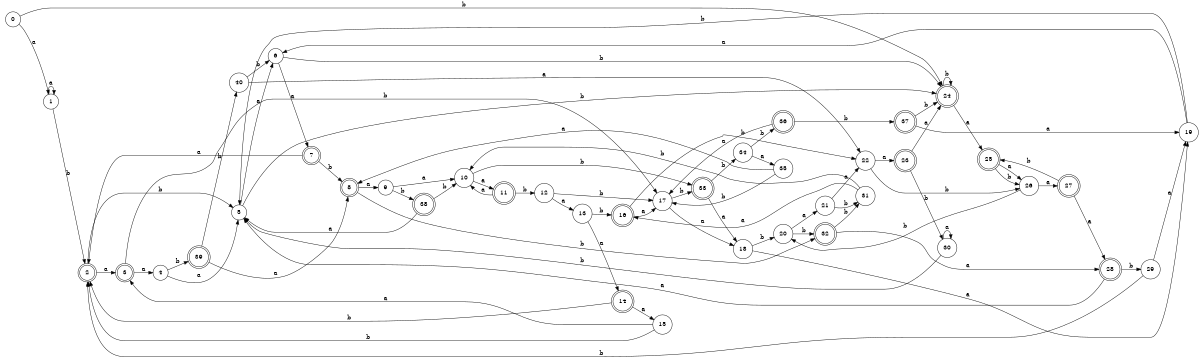 digraph n33_2 {
__start0 [label="" shape="none"];

rankdir=LR;
size="8,5";

s0 [style="filled", color="black", fillcolor="white" shape="circle", label="0"];
s1 [style="filled", color="black", fillcolor="white" shape="circle", label="1"];
s2 [style="rounded,filled", color="black", fillcolor="white" shape="doublecircle", label="2"];
s3 [style="rounded,filled", color="black", fillcolor="white" shape="doublecircle", label="3"];
s4 [style="filled", color="black", fillcolor="white" shape="circle", label="4"];
s5 [style="filled", color="black", fillcolor="white" shape="circle", label="5"];
s6 [style="filled", color="black", fillcolor="white" shape="circle", label="6"];
s7 [style="rounded,filled", color="black", fillcolor="white" shape="doublecircle", label="7"];
s8 [style="rounded,filled", color="black", fillcolor="white" shape="doublecircle", label="8"];
s9 [style="filled", color="black", fillcolor="white" shape="circle", label="9"];
s10 [style="filled", color="black", fillcolor="white" shape="circle", label="10"];
s11 [style="rounded,filled", color="black", fillcolor="white" shape="doublecircle", label="11"];
s12 [style="filled", color="black", fillcolor="white" shape="circle", label="12"];
s13 [style="filled", color="black", fillcolor="white" shape="circle", label="13"];
s14 [style="rounded,filled", color="black", fillcolor="white" shape="doublecircle", label="14"];
s15 [style="filled", color="black", fillcolor="white" shape="circle", label="15"];
s16 [style="rounded,filled", color="black", fillcolor="white" shape="doublecircle", label="16"];
s17 [style="filled", color="black", fillcolor="white" shape="circle", label="17"];
s18 [style="filled", color="black", fillcolor="white" shape="circle", label="18"];
s19 [style="filled", color="black", fillcolor="white" shape="circle", label="19"];
s20 [style="filled", color="black", fillcolor="white" shape="circle", label="20"];
s21 [style="filled", color="black", fillcolor="white" shape="circle", label="21"];
s22 [style="filled", color="black", fillcolor="white" shape="circle", label="22"];
s23 [style="rounded,filled", color="black", fillcolor="white" shape="doublecircle", label="23"];
s24 [style="rounded,filled", color="black", fillcolor="white" shape="doublecircle", label="24"];
s25 [style="rounded,filled", color="black", fillcolor="white" shape="doublecircle", label="25"];
s26 [style="filled", color="black", fillcolor="white" shape="circle", label="26"];
s27 [style="rounded,filled", color="black", fillcolor="white" shape="doublecircle", label="27"];
s28 [style="rounded,filled", color="black", fillcolor="white" shape="doublecircle", label="28"];
s29 [style="filled", color="black", fillcolor="white" shape="circle", label="29"];
s30 [style="filled", color="black", fillcolor="white" shape="circle", label="30"];
s31 [style="filled", color="black", fillcolor="white" shape="circle", label="31"];
s32 [style="rounded,filled", color="black", fillcolor="white" shape="doublecircle", label="32"];
s33 [style="rounded,filled", color="black", fillcolor="white" shape="doublecircle", label="33"];
s34 [style="filled", color="black", fillcolor="white" shape="circle", label="34"];
s35 [style="filled", color="black", fillcolor="white" shape="circle", label="35"];
s36 [style="rounded,filled", color="black", fillcolor="white" shape="doublecircle", label="36"];
s37 [style="rounded,filled", color="black", fillcolor="white" shape="doublecircle", label="37"];
s38 [style="rounded,filled", color="black", fillcolor="white" shape="doublecircle", label="38"];
s39 [style="rounded,filled", color="black", fillcolor="white" shape="doublecircle", label="39"];
s40 [style="filled", color="black", fillcolor="white" shape="circle", label="40"];
s0 -> s1 [label="a"];
s0 -> s24 [label="b"];
s1 -> s1 [label="a"];
s1 -> s2 [label="b"];
s2 -> s3 [label="a"];
s2 -> s5 [label="b"];
s3 -> s4 [label="a"];
s3 -> s17 [label="b"];
s4 -> s5 [label="a"];
s4 -> s39 [label="b"];
s5 -> s6 [label="a"];
s5 -> s24 [label="b"];
s6 -> s7 [label="a"];
s6 -> s24 [label="b"];
s7 -> s2 [label="a"];
s7 -> s8 [label="b"];
s8 -> s9 [label="a"];
s8 -> s32 [label="b"];
s9 -> s10 [label="a"];
s9 -> s38 [label="b"];
s10 -> s11 [label="a"];
s10 -> s33 [label="b"];
s11 -> s10 [label="a"];
s11 -> s12 [label="b"];
s12 -> s13 [label="a"];
s12 -> s17 [label="b"];
s13 -> s14 [label="a"];
s13 -> s16 [label="b"];
s14 -> s15 [label="a"];
s14 -> s2 [label="b"];
s15 -> s3 [label="a"];
s15 -> s2 [label="b"];
s16 -> s17 [label="a"];
s16 -> s22 [label="b"];
s17 -> s18 [label="a"];
s17 -> s33 [label="b"];
s18 -> s19 [label="a"];
s18 -> s20 [label="b"];
s19 -> s6 [label="a"];
s19 -> s5 [label="b"];
s20 -> s21 [label="a"];
s20 -> s32 [label="b"];
s21 -> s22 [label="a"];
s21 -> s31 [label="b"];
s22 -> s23 [label="a"];
s22 -> s26 [label="b"];
s23 -> s24 [label="a"];
s23 -> s30 [label="b"];
s24 -> s25 [label="a"];
s24 -> s24 [label="b"];
s25 -> s26 [label="a"];
s25 -> s26 [label="b"];
s26 -> s27 [label="a"];
s26 -> s20 [label="b"];
s27 -> s28 [label="a"];
s27 -> s25 [label="b"];
s28 -> s5 [label="a"];
s28 -> s29 [label="b"];
s29 -> s19 [label="a"];
s29 -> s2 [label="b"];
s30 -> s30 [label="a"];
s30 -> s5 [label="b"];
s31 -> s16 [label="a"];
s31 -> s10 [label="b"];
s32 -> s28 [label="a"];
s32 -> s31 [label="b"];
s33 -> s18 [label="a"];
s33 -> s34 [label="b"];
s34 -> s35 [label="a"];
s34 -> s36 [label="b"];
s35 -> s8 [label="a"];
s35 -> s17 [label="b"];
s36 -> s17 [label="a"];
s36 -> s37 [label="b"];
s37 -> s19 [label="a"];
s37 -> s24 [label="b"];
s38 -> s5 [label="a"];
s38 -> s10 [label="b"];
s39 -> s8 [label="a"];
s39 -> s40 [label="b"];
s40 -> s22 [label="a"];
s40 -> s6 [label="b"];

}